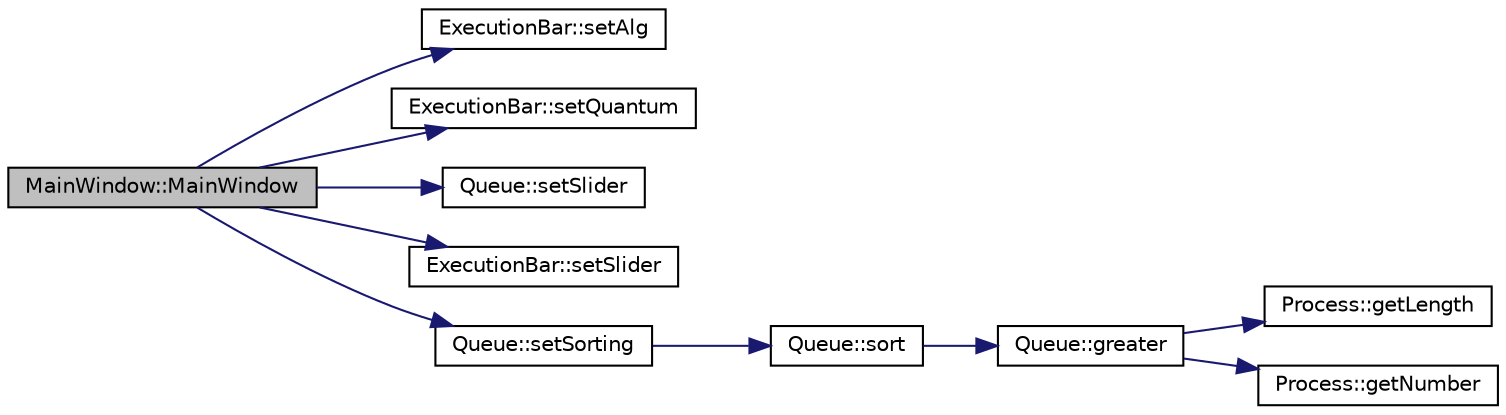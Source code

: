 digraph "MainWindow::MainWindow"
{
 // LATEX_PDF_SIZE
  edge [fontname="Helvetica",fontsize="10",labelfontname="Helvetica",labelfontsize="10"];
  node [fontname="Helvetica",fontsize="10",shape=record];
  rankdir="LR";
  Node1 [label="MainWindow::MainWindow",height=0.2,width=0.4,color="black", fillcolor="grey75", style="filled", fontcolor="black",tooltip=" "];
  Node1 -> Node2 [color="midnightblue",fontsize="10",style="solid",fontname="Helvetica"];
  Node2 [label="ExecutionBar::setAlg",height=0.2,width=0.4,color="black", fillcolor="white", style="filled",URL="$class_execution_bar.html#a1bd4691a5a493f3277d570c564d899c4",tooltip=" "];
  Node1 -> Node3 [color="midnightblue",fontsize="10",style="solid",fontname="Helvetica"];
  Node3 [label="ExecutionBar::setQuantum",height=0.2,width=0.4,color="black", fillcolor="white", style="filled",URL="$class_execution_bar.html#a1ae865940f92153fd0dff3eee7b5de99",tooltip=" "];
  Node1 -> Node4 [color="midnightblue",fontsize="10",style="solid",fontname="Helvetica"];
  Node4 [label="Queue::setSlider",height=0.2,width=0.4,color="black", fillcolor="white", style="filled",URL="$class_queue.html#a4a1e60cacc66e59603dcbef9b92f84d8",tooltip=" "];
  Node1 -> Node5 [color="midnightblue",fontsize="10",style="solid",fontname="Helvetica"];
  Node5 [label="ExecutionBar::setSlider",height=0.2,width=0.4,color="black", fillcolor="white", style="filled",URL="$class_execution_bar.html#a2138e8b4c08e04805baabb4ba7e816ad",tooltip=" "];
  Node1 -> Node6 [color="midnightblue",fontsize="10",style="solid",fontname="Helvetica"];
  Node6 [label="Queue::setSorting",height=0.2,width=0.4,color="black", fillcolor="white", style="filled",URL="$class_queue.html#aeef3d1ac1300eeba553dc2095fb8ad4b",tooltip=" "];
  Node6 -> Node7 [color="midnightblue",fontsize="10",style="solid",fontname="Helvetica"];
  Node7 [label="Queue::sort",height=0.2,width=0.4,color="black", fillcolor="white", style="filled",URL="$class_queue.html#a8ab5ad7b7ca9d706ff9918fcd7357da8",tooltip=" "];
  Node7 -> Node8 [color="midnightblue",fontsize="10",style="solid",fontname="Helvetica"];
  Node8 [label="Queue::greater",height=0.2,width=0.4,color="black", fillcolor="white", style="filled",URL="$class_queue.html#a76e251c2f6369620a476d04a52615fbb",tooltip=" "];
  Node8 -> Node9 [color="midnightblue",fontsize="10",style="solid",fontname="Helvetica"];
  Node9 [label="Process::getLength",height=0.2,width=0.4,color="black", fillcolor="white", style="filled",URL="$class_process.html#ab0f9faf8a0ca6a52172af89e64c76787",tooltip=" "];
  Node8 -> Node10 [color="midnightblue",fontsize="10",style="solid",fontname="Helvetica"];
  Node10 [label="Process::getNumber",height=0.2,width=0.4,color="black", fillcolor="white", style="filled",URL="$class_process.html#a5f781fe7313c21e4212f24339a03817c",tooltip=" "];
}
